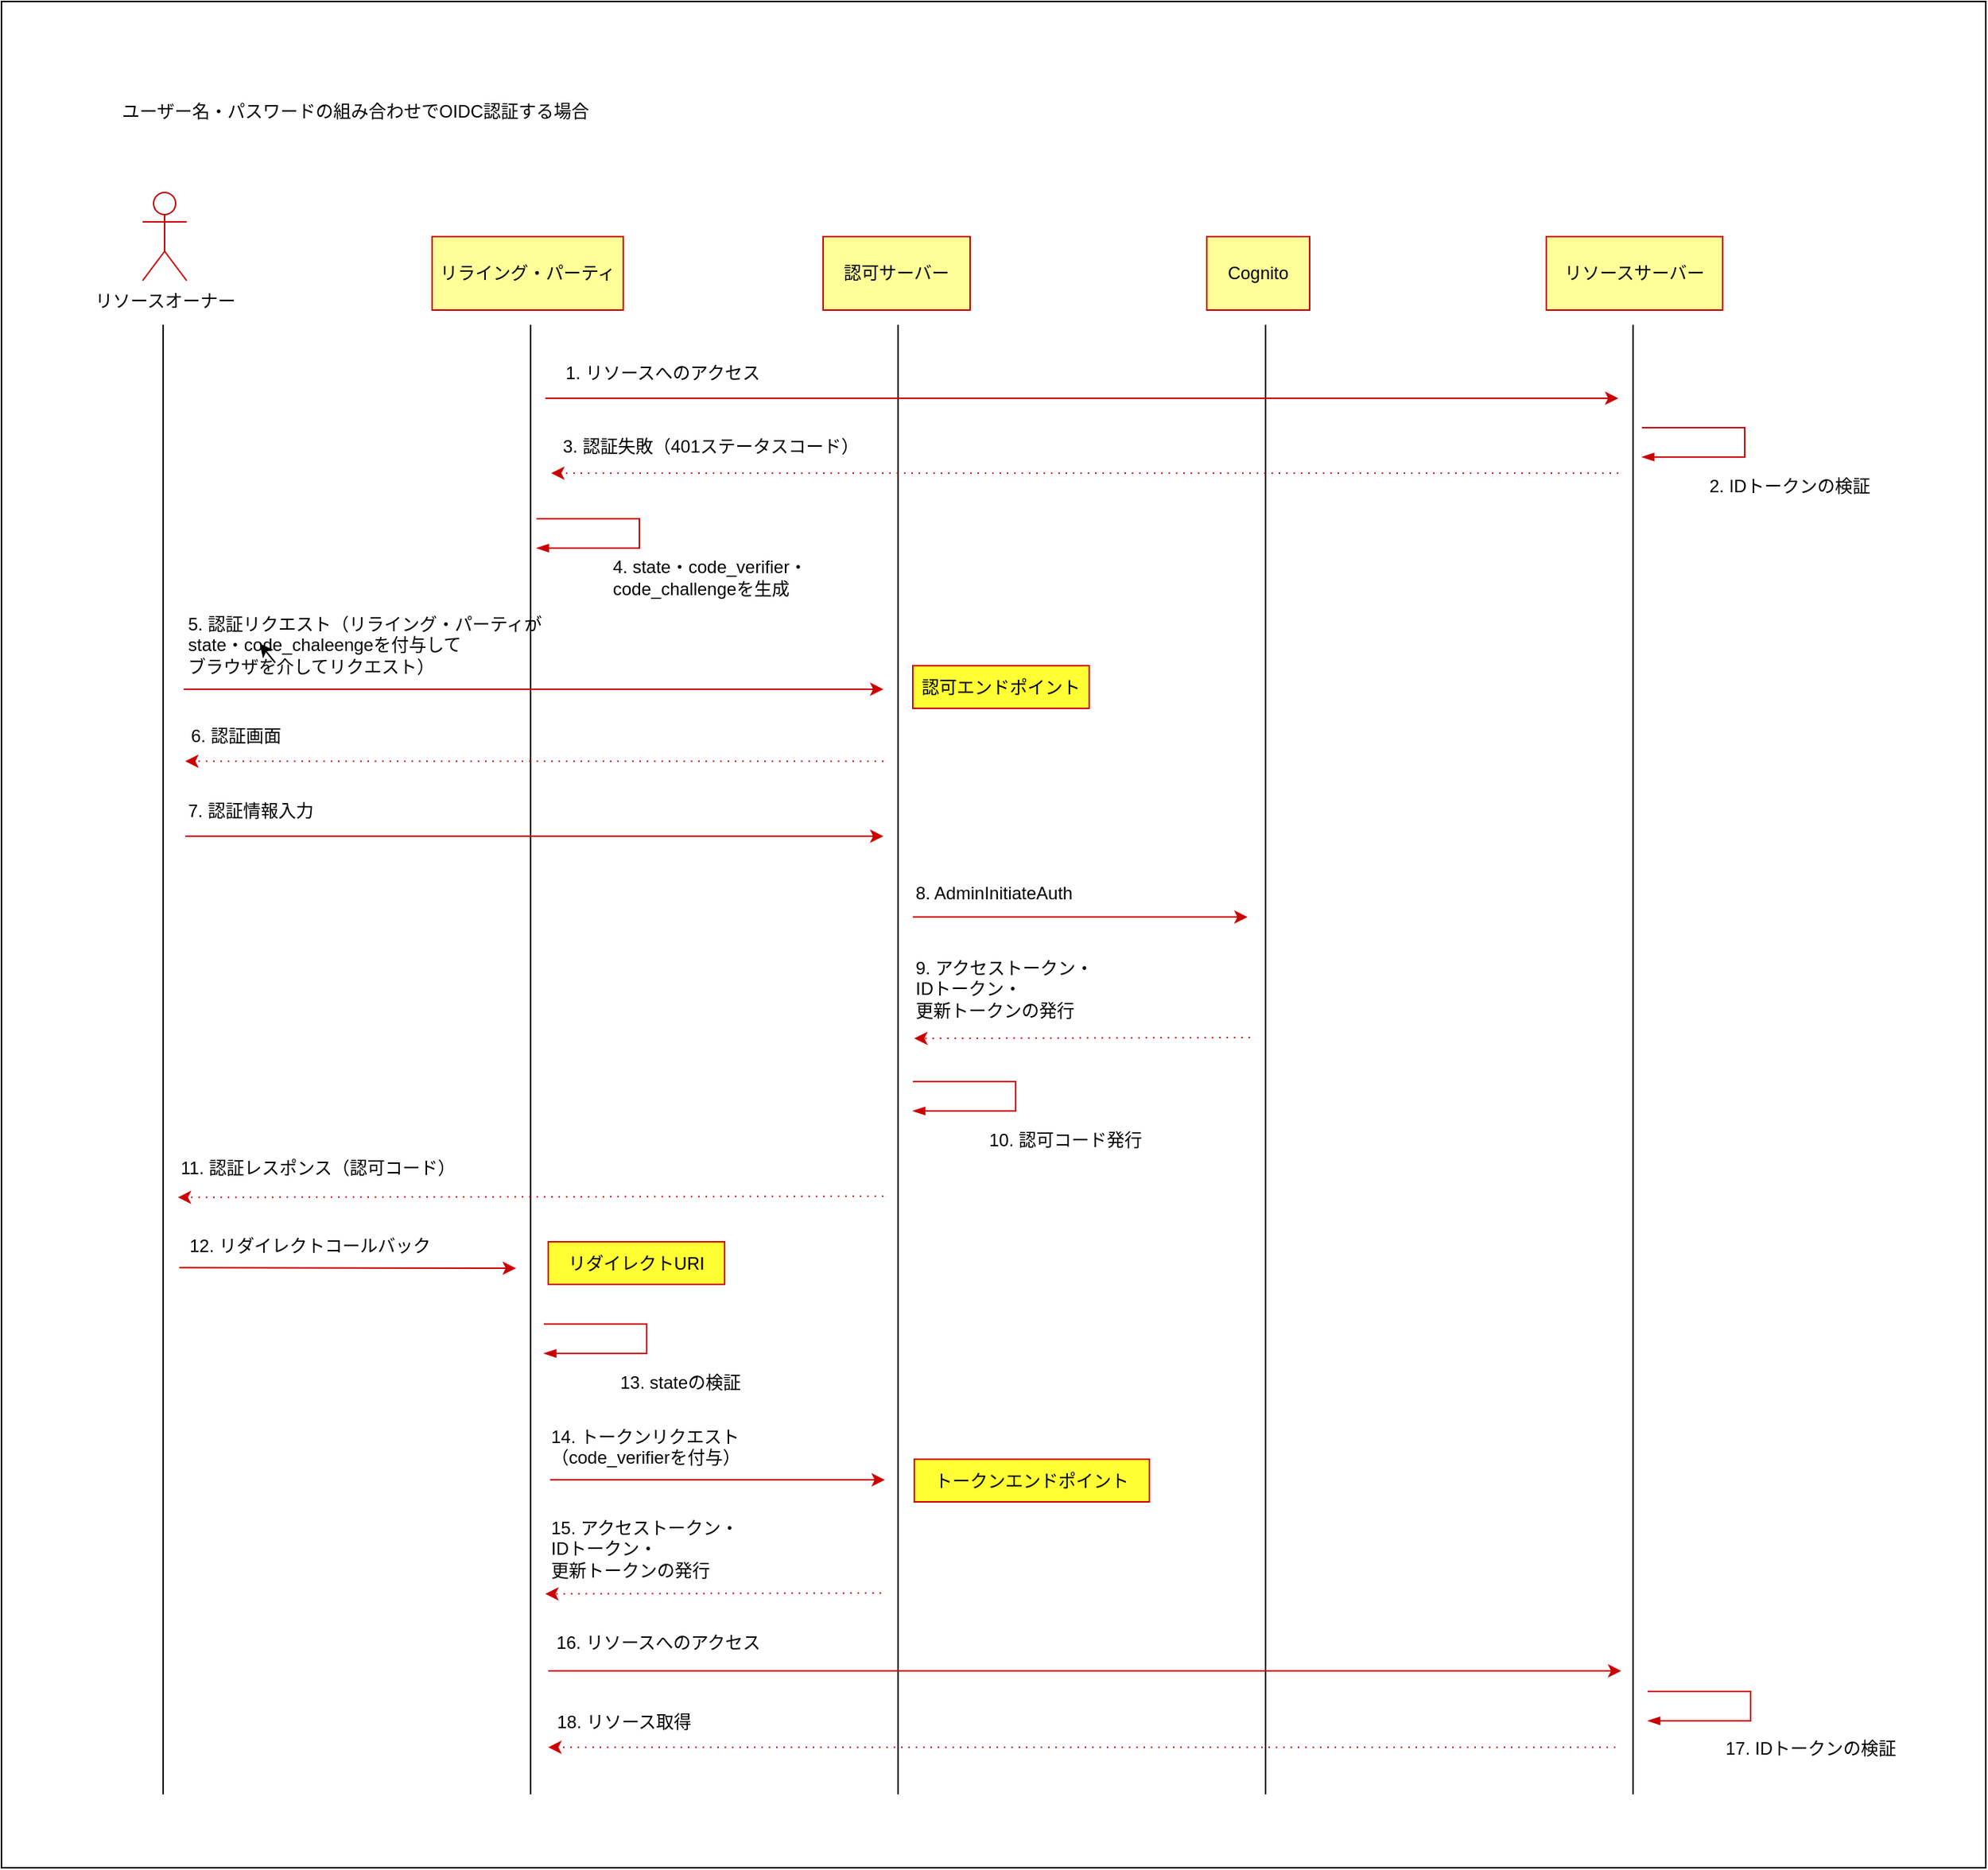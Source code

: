 <mxfile>
    <diagram id="1soHTAdgJ36US9EffheI" name="Page-1">
        <mxGraphModel dx="532" dy="2492" grid="1" gridSize="10" guides="1" tooltips="1" connect="1" arrows="1" fold="1" page="1" pageScale="1" pageWidth="827" pageHeight="1169" math="0" shadow="0">
            <root>
                <mxCell id="0"/>
                <mxCell id="1" parent="0"/>
                <mxCell id="2" value="" style="rounded=0;whiteSpace=wrap;html=1;fillColor=#FFFFFF;" parent="1" vertex="1">
                    <mxGeometry x="190" y="-170" width="1350" height="1270" as="geometry"/>
                </mxCell>
                <mxCell id="3" value="" style="endArrow=none;html=1;strokeColor=#000000;" parent="1" edge="1">
                    <mxGeometry width="50" height="50" relative="1" as="geometry">
                        <mxPoint x="300" y="1050" as="sourcePoint"/>
                        <mxPoint x="300" y="50" as="targetPoint"/>
                    </mxGeometry>
                </mxCell>
                <mxCell id="4" value="" style="endArrow=none;html=1;strokeColor=#000000;" parent="1" edge="1">
                    <mxGeometry width="50" height="50" relative="1" as="geometry">
                        <mxPoint x="550" y="1050" as="sourcePoint"/>
                        <mxPoint x="550" y="50" as="targetPoint"/>
                    </mxGeometry>
                </mxCell>
                <mxCell id="6" value="" style="endArrow=none;html=1;strokeColor=#000000;startArrow=none;" parent="1" edge="1">
                    <mxGeometry width="50" height="50" relative="1" as="geometry">
                        <mxPoint x="1300" y="1050" as="sourcePoint"/>
                        <mxPoint x="1300" y="50" as="targetPoint"/>
                    </mxGeometry>
                </mxCell>
                <mxCell id="7" value="" style="endArrow=none;html=1;strokeColor=#000000;" parent="1" edge="1">
                    <mxGeometry width="50" height="50" relative="1" as="geometry">
                        <mxPoint x="1050" y="1050" as="sourcePoint"/>
                        <mxPoint x="1050" y="50" as="targetPoint"/>
                    </mxGeometry>
                </mxCell>
                <mxCell id="8" value="リソースオーナー" style="shape=umlActor;verticalLabelPosition=bottom;verticalAlign=top;html=1;outlineConnect=0;strokeColor=#CC0000;fontColor=#000000;fillColor=#FFFFFF;" parent="1" vertex="1">
                    <mxGeometry x="286" y="-40" width="30" height="60" as="geometry"/>
                </mxCell>
                <mxCell id="9" value="Cognito" style="rounded=0;whiteSpace=wrap;html=1;strokeColor=#CC0000;fontColor=#000000;fillColor=#FFFF99;" parent="1" vertex="1">
                    <mxGeometry x="1010" y="-10" width="70" height="50" as="geometry"/>
                </mxCell>
                <mxCell id="10" value="リライング・パーティ" style="rounded=0;whiteSpace=wrap;html=1;strokeColor=#CC0000;fontColor=#000000;fillColor=#FFFF99;" parent="1" vertex="1">
                    <mxGeometry x="483" y="-10" width="130" height="50" as="geometry"/>
                </mxCell>
                <mxCell id="11" value="認可サーバー" style="rounded=0;whiteSpace=wrap;html=1;strokeColor=#CC0000;fontColor=#000000;fillColor=#FFFF99;" parent="1" vertex="1">
                    <mxGeometry x="749" y="-10" width="100" height="50" as="geometry"/>
                </mxCell>
                <mxCell id="12" value="リソースサーバー" style="rounded=0;whiteSpace=wrap;html=1;strokeColor=#CC0000;fontColor=#000000;fillColor=#FFFF99;" parent="1" vertex="1">
                    <mxGeometry x="1241" y="-10" width="120" height="50" as="geometry"/>
                </mxCell>
                <mxCell id="14" value="" style="endArrow=none;html=1;strokeColor=#000000;startArrow=none;" parent="1" edge="1">
                    <mxGeometry width="50" height="50" relative="1" as="geometry">
                        <mxPoint x="800" y="1050" as="sourcePoint"/>
                        <mxPoint x="800" y="50" as="targetPoint"/>
                    </mxGeometry>
                </mxCell>
                <mxCell id="15" value="" style="endArrow=classic;html=1;strokeColor=#CC0000;" parent="1" edge="1">
                    <mxGeometry width="50" height="50" relative="1" as="geometry">
                        <mxPoint x="560" y="100" as="sourcePoint"/>
                        <mxPoint x="1290" y="100" as="targetPoint"/>
                    </mxGeometry>
                </mxCell>
                <mxCell id="16" value="1. リソースへのアクセス" style="text;html=1;strokeColor=none;fillColor=none;align=center;verticalAlign=middle;whiteSpace=wrap;rounded=0;fontColor=#000000;" parent="1" vertex="1">
                    <mxGeometry x="570" y="70" width="140" height="25" as="geometry"/>
                </mxCell>
                <mxCell id="17" value="&lt;span&gt;3. 認証失敗（401ステータスコード）&lt;/span&gt;" style="text;html=1;strokeColor=none;fillColor=none;align=left;verticalAlign=middle;whiteSpace=wrap;rounded=0;fontColor=#000000;" parent="1" vertex="1">
                    <mxGeometry x="570" y="120" width="210" height="25" as="geometry"/>
                </mxCell>
                <mxCell id="18" value="" style="endArrow=classic;html=1;strokeColor=#CC0000;dashed=1;dashPattern=1 4;" parent="1" edge="1">
                    <mxGeometry width="50" height="50" relative="1" as="geometry">
                        <mxPoint x="1290" y="151" as="sourcePoint"/>
                        <mxPoint x="564" y="151" as="targetPoint"/>
                    </mxGeometry>
                </mxCell>
                <mxCell id="19" value="" style="endArrow=classic;html=1;fontColor=#000000;strokeColor=#CC0000;" parent="1" edge="1">
                    <mxGeometry width="50" height="50" relative="1" as="geometry">
                        <mxPoint x="314.0" y="298" as="sourcePoint"/>
                        <mxPoint x="790" y="298" as="targetPoint"/>
                    </mxGeometry>
                </mxCell>
                <mxCell id="20" value="5. 認証リクエスト（&lt;span style=&quot;text-align: center&quot;&gt;リライング・パーティ&lt;/span&gt;がstate・code_chaleengeを付与して&lt;br&gt;ブラウザを介してリクエスト）" style="text;html=1;strokeColor=none;fillColor=none;align=left;verticalAlign=middle;whiteSpace=wrap;rounded=0;fontColor=#000000;" parent="1" vertex="1">
                    <mxGeometry x="315" y="255" width="245" height="25" as="geometry"/>
                </mxCell>
                <mxCell id="21" value="認可エンドポイント" style="rounded=0;whiteSpace=wrap;html=1;strokeColor=#CC0000;fontColor=#000000;labelBackgroundColor=none;labelBorderColor=none;fillColor=#FFFF33;" parent="1" vertex="1">
                    <mxGeometry x="810" y="282" width="120" height="29" as="geometry"/>
                </mxCell>
                <mxCell id="22" value="" style="endArrow=classic;html=1;fontColor=#000000;strokeColor=#CC0000;dashed=1;dashPattern=1 4;" parent="1" edge="1">
                    <mxGeometry width="50" height="50" relative="1" as="geometry">
                        <mxPoint x="790" y="347" as="sourcePoint"/>
                        <mxPoint x="315" y="347" as="targetPoint"/>
                    </mxGeometry>
                </mxCell>
                <mxCell id="23" value="6. 認証画面" style="text;html=1;strokeColor=none;fillColor=none;align=left;verticalAlign=middle;whiteSpace=wrap;rounded=0;labelBackgroundColor=none;labelBorderColor=none;fontColor=#000000;" parent="1" vertex="1">
                    <mxGeometry x="317" y="319" width="160" height="21" as="geometry"/>
                </mxCell>
                <mxCell id="24" value="" style="endArrow=classic;html=1;fontColor=#000000;strokeColor=#CC0000;" parent="1" edge="1">
                    <mxGeometry width="50" height="50" relative="1" as="geometry">
                        <mxPoint x="315.0" y="398" as="sourcePoint"/>
                        <mxPoint x="790" y="398" as="targetPoint"/>
                    </mxGeometry>
                </mxCell>
                <mxCell id="25" value="&lt;span&gt;7. 認証情報入力&lt;/span&gt;" style="text;html=1;strokeColor=none;fillColor=none;align=left;verticalAlign=middle;whiteSpace=wrap;rounded=0;labelBackgroundColor=none;labelBorderColor=none;fontColor=#000000;" parent="1" vertex="1">
                    <mxGeometry x="315" y="366" width="215" height="30" as="geometry"/>
                </mxCell>
                <mxCell id="37" value="9. アクセストークン・&lt;br&gt;IDトークン・&lt;br&gt;更新トークンの発行" style="text;html=1;strokeColor=none;fillColor=none;align=left;verticalAlign=middle;whiteSpace=wrap;rounded=0;labelBackgroundColor=none;labelBorderColor=none;fontColor=#000000;" parent="1" vertex="1">
                    <mxGeometry x="810" y="487" width="140" height="30" as="geometry"/>
                </mxCell>
                <mxCell id="38" value="" style="endArrow=classic;html=1;fontColor=#000000;strokeColor=#CC0000;dashed=1;dashPattern=1 4;exitX=0.548;exitY=0.69;exitDx=0;exitDy=0;exitPerimeter=0;" parent="1" edge="1">
                    <mxGeometry width="50" height="50" relative="1" as="geometry">
                        <mxPoint x="1039.4" y="535" as="sourcePoint"/>
                        <mxPoint x="811" y="535.6" as="targetPoint"/>
                    </mxGeometry>
                </mxCell>
                <mxCell id="40" value="10. 認可コード発行" style="text;html=1;strokeColor=none;fillColor=none;align=left;verticalAlign=middle;whiteSpace=wrap;rounded=0;labelBackgroundColor=none;labelBorderColor=none;fontColor=#000000;" parent="1" vertex="1">
                    <mxGeometry x="860" y="596" width="140" height="17" as="geometry"/>
                </mxCell>
                <mxCell id="41" value="" style="endArrow=classic;html=1;fontColor=#000000;strokeColor=#CC0000;dashed=1;dashPattern=1 4;exitX=0.548;exitY=0.69;exitDx=0;exitDy=0;exitPerimeter=0;entryX=0.08;entryY=0.697;entryDx=0;entryDy=0;entryPerimeter=0;" parent="1" edge="1">
                    <mxGeometry width="50" height="50" relative="1" as="geometry">
                        <mxPoint x="790" y="643.0" as="sourcePoint"/>
                        <mxPoint x="310" y="643.8" as="targetPoint"/>
                    </mxGeometry>
                </mxCell>
                <mxCell id="42" value="トークンエンドポイント" style="rounded=0;whiteSpace=wrap;html=1;strokeColor=#CC0000;fontColor=#000000;labelBackgroundColor=none;labelBorderColor=none;fillColor=#FFFF33;" parent="1" vertex="1">
                    <mxGeometry x="811" y="822" width="160" height="29" as="geometry"/>
                </mxCell>
                <mxCell id="43" value="" style="endArrow=classic;html=1;fontColor=#000000;strokeColor=#CC0000;" parent="1" edge="1">
                    <mxGeometry width="50" height="50" relative="1" as="geometry">
                        <mxPoint x="563.25" y="836" as="sourcePoint"/>
                        <mxPoint x="791" y="836" as="targetPoint"/>
                    </mxGeometry>
                </mxCell>
                <mxCell id="44" value="&lt;font color=&quot;#000000&quot; face=&quot;helvetica&quot;&gt;14. トークンリクエスト&lt;/font&gt;&lt;span style=&quot;color: rgb(0 , 0 , 0) ; font-family: &amp;#34;helvetica&amp;#34;&quot;&gt;（code_verifierを付与）&lt;/span&gt;" style="text;whiteSpace=wrap;html=1;" parent="1" vertex="1">
                    <mxGeometry x="562" y="793" width="200" height="20" as="geometry"/>
                </mxCell>
                <mxCell id="45" value="15. アクセストークン・&lt;br&gt;IDトークン・&lt;br&gt;更新トークンの発行" style="text;html=1;strokeColor=none;fillColor=none;align=left;verticalAlign=middle;whiteSpace=wrap;rounded=0;labelBackgroundColor=none;labelBorderColor=none;fontColor=#000000;" parent="1" vertex="1">
                    <mxGeometry x="562" y="868" width="140" height="30" as="geometry"/>
                </mxCell>
                <mxCell id="46" value="" style="endArrow=classic;html=1;fontColor=#000000;strokeColor=#CC0000;dashed=1;dashPattern=1 4;exitX=0.548;exitY=0.69;exitDx=0;exitDy=0;exitPerimeter=0;" parent="1" edge="1">
                    <mxGeometry width="50" height="50" relative="1" as="geometry">
                        <mxPoint x="788.4" y="913.0" as="sourcePoint"/>
                        <mxPoint x="560" y="913.6" as="targetPoint"/>
                    </mxGeometry>
                </mxCell>
                <mxCell id="47" value="" style="endArrow=classic;html=1;strokeColor=#CC0000;" parent="1" edge="1">
                    <mxGeometry width="50" height="50" relative="1" as="geometry">
                        <mxPoint x="562" y="966" as="sourcePoint"/>
                        <mxPoint x="1292" y="966" as="targetPoint"/>
                    </mxGeometry>
                </mxCell>
                <mxCell id="48" value="16. リソースへのアクセス" style="text;html=1;strokeColor=none;fillColor=none;align=center;verticalAlign=middle;whiteSpace=wrap;rounded=0;fontColor=#000000;" parent="1" vertex="1">
                    <mxGeometry x="563" y="934" width="148" height="25" as="geometry"/>
                </mxCell>
                <mxCell id="49" value="&lt;span&gt;18. リソース取得&lt;/span&gt;" style="text;html=1;strokeColor=none;fillColor=none;align=left;verticalAlign=middle;whiteSpace=wrap;rounded=0;fontColor=#000000;" parent="1" vertex="1">
                    <mxGeometry x="566" y="991" width="210" height="20" as="geometry"/>
                </mxCell>
                <mxCell id="50" value="" style="endArrow=classic;html=1;strokeColor=#CC0000;dashed=1;dashPattern=1 4;" parent="1" edge="1">
                    <mxGeometry width="50" height="50" relative="1" as="geometry">
                        <mxPoint x="1288" y="1018.0" as="sourcePoint"/>
                        <mxPoint x="562" y="1018.0" as="targetPoint"/>
                    </mxGeometry>
                </mxCell>
                <mxCell id="51" value="ユーザー名・パスワードの組み合わせでOIDC認証する場合" style="text;html=1;strokeColor=none;fillColor=none;align=left;verticalAlign=middle;whiteSpace=wrap;rounded=0;labelBackgroundColor=none;labelBorderColor=none;fontColor=#000000;" parent="1" vertex="1">
                    <mxGeometry x="270" y="-110" width="320" height="30" as="geometry"/>
                </mxCell>
                <mxCell id="52" value="2. IDトークンの検証" style="text;html=1;strokeColor=none;fillColor=none;align=left;verticalAlign=middle;whiteSpace=wrap;rounded=0;labelBackgroundColor=none;labelBorderColor=none;fontColor=#000000;" parent="1" vertex="1">
                    <mxGeometry x="1350" y="151" width="140" height="17" as="geometry"/>
                </mxCell>
                <mxCell id="53" value="17. IDトークンの検証" style="text;html=1;strokeColor=none;fillColor=none;align=left;verticalAlign=middle;whiteSpace=wrap;rounded=0;labelBackgroundColor=none;labelBorderColor=none;fontColor=#000000;" parent="1" vertex="1">
                    <mxGeometry x="1361" y="1010" width="140" height="17" as="geometry"/>
                </mxCell>
                <mxCell id="57" value="&lt;span style=&quot;color: rgb(0 , 0 , 0) ; font-family: &amp;#34;helvetica&amp;#34; ; font-size: 12px ; font-style: normal ; font-weight: 400 ; letter-spacing: normal ; text-align: left ; text-indent: 0px ; text-transform: none ; word-spacing: 0px ; display: inline ; float: none&quot;&gt;11. 認証レスポンス（認可コード）&lt;/span&gt;" style="text;whiteSpace=wrap;html=1;labelBackgroundColor=#FFFFFF;" parent="1" vertex="1">
                    <mxGeometry x="310" y="610" width="200" height="24" as="geometry"/>
                </mxCell>
                <mxCell id="58" value="" style="endArrow=none;html=1;strokeColor=#CC0000;startArrow=blockThin;startFill=1;rounded=0;" parent="1" edge="1">
                    <mxGeometry width="50" height="50" relative="1" as="geometry">
                        <mxPoint x="810" y="585" as="sourcePoint"/>
                        <mxPoint x="810" y="565" as="targetPoint"/>
                        <Array as="points">
                            <mxPoint x="880" y="585"/>
                            <mxPoint x="880" y="565"/>
                        </Array>
                    </mxGeometry>
                </mxCell>
                <mxCell id="59" value="" style="endArrow=none;html=1;strokeColor=#CC0000;startArrow=blockThin;startFill=1;rounded=0;" parent="1" edge="1">
                    <mxGeometry width="50" height="50" relative="1" as="geometry">
                        <mxPoint x="1306" y="140" as="sourcePoint"/>
                        <mxPoint x="1306" y="120" as="targetPoint"/>
                        <Array as="points">
                            <mxPoint x="1376" y="140"/>
                            <mxPoint x="1376" y="120"/>
                        </Array>
                    </mxGeometry>
                </mxCell>
                <mxCell id="60" value="" style="endArrow=classic;html=1;fontColor=#000000;strokeColor=#CC0000;" parent="1" edge="1">
                    <mxGeometry width="50" height="50" relative="1" as="geometry">
                        <mxPoint x="311.0" y="691.57" as="sourcePoint"/>
                        <mxPoint x="540" y="692.0" as="targetPoint"/>
                    </mxGeometry>
                </mxCell>
                <mxCell id="61" value="12. リダイレクトコールバック" style="text;html=1;strokeColor=none;fillColor=none;align=left;verticalAlign=middle;whiteSpace=wrap;rounded=0;fontColor=#000000;" parent="1" vertex="1">
                    <mxGeometry x="316" y="668" width="169" height="17" as="geometry"/>
                </mxCell>
                <mxCell id="62" value="リダイレクトURI" style="rounded=0;whiteSpace=wrap;html=1;strokeColor=#CC0000;fontColor=#000000;labelBackgroundColor=none;labelBorderColor=none;fillColor=#FFFF33;" parent="1" vertex="1">
                    <mxGeometry x="562" y="674" width="120" height="29" as="geometry"/>
                </mxCell>
                <mxCell id="63" value="" style="endArrow=none;html=1;strokeColor=#CC0000;startArrow=blockThin;startFill=1;rounded=0;" parent="1" edge="1">
                    <mxGeometry width="50" height="50" relative="1" as="geometry">
                        <mxPoint x="1310" y="1000" as="sourcePoint"/>
                        <mxPoint x="1310" y="980" as="targetPoint"/>
                        <Array as="points">
                            <mxPoint x="1380" y="1000"/>
                            <mxPoint x="1380" y="980"/>
                        </Array>
                    </mxGeometry>
                </mxCell>
                <mxCell id="69" value="" style="endArrow=classic;html=1;fontColor=#000000;strokeColor=#CC0000;" parent="1" edge="1">
                    <mxGeometry width="50" height="50" relative="1" as="geometry">
                        <mxPoint x="810" y="453" as="sourcePoint"/>
                        <mxPoint x="1037.75" y="453" as="targetPoint"/>
                    </mxGeometry>
                </mxCell>
                <mxCell id="70" value="&lt;font color=&quot;#000000&quot; face=&quot;helvetica&quot;&gt;8. AdminInitiateAuth&lt;/font&gt;" style="text;whiteSpace=wrap;html=1;" parent="1" vertex="1">
                    <mxGeometry x="810" y="423" width="200" height="20" as="geometry"/>
                </mxCell>
                <mxCell id="72" style="edgeStyle=none;html=1;exitX=0.25;exitY=1;exitDx=0;exitDy=0;entryX=0.207;entryY=0.48;entryDx=0;entryDy=0;entryPerimeter=0;" edge="1" parent="1" source="20" target="20">
                    <mxGeometry relative="1" as="geometry"/>
                </mxCell>
                <mxCell id="73" value="4. state・code_verifier・code_challengeを生成" style="text;html=1;strokeColor=none;fillColor=none;align=left;verticalAlign=middle;whiteSpace=wrap;rounded=0;labelBackgroundColor=none;labelBorderColor=none;fontColor=#000000;" vertex="1" parent="1">
                    <mxGeometry x="604" y="213" width="146" height="17" as="geometry"/>
                </mxCell>
                <mxCell id="74" value="" style="endArrow=none;html=1;strokeColor=#CC0000;startArrow=blockThin;startFill=1;rounded=0;" edge="1" parent="1">
                    <mxGeometry width="50" height="50" relative="1" as="geometry">
                        <mxPoint x="554" y="202" as="sourcePoint"/>
                        <mxPoint x="554" y="182" as="targetPoint"/>
                        <Array as="points">
                            <mxPoint x="624" y="202"/>
                            <mxPoint x="624" y="182"/>
                        </Array>
                    </mxGeometry>
                </mxCell>
                <mxCell id="75" value="13. stateの検証" style="text;html=1;strokeColor=none;fillColor=none;align=left;verticalAlign=middle;whiteSpace=wrap;rounded=0;labelBackgroundColor=none;labelBorderColor=none;fontColor=#000000;" vertex="1" parent="1">
                    <mxGeometry x="609" y="761" width="140" height="17" as="geometry"/>
                </mxCell>
                <mxCell id="76" value="" style="endArrow=none;html=1;strokeColor=#CC0000;startArrow=blockThin;startFill=1;rounded=0;" edge="1" parent="1">
                    <mxGeometry width="50" height="50" relative="1" as="geometry">
                        <mxPoint x="559" y="750.0" as="sourcePoint"/>
                        <mxPoint x="559" y="730.0" as="targetPoint"/>
                        <Array as="points">
                            <mxPoint x="629" y="750"/>
                            <mxPoint x="629" y="730"/>
                        </Array>
                    </mxGeometry>
                </mxCell>
            </root>
        </mxGraphModel>
    </diagram>
</mxfile>